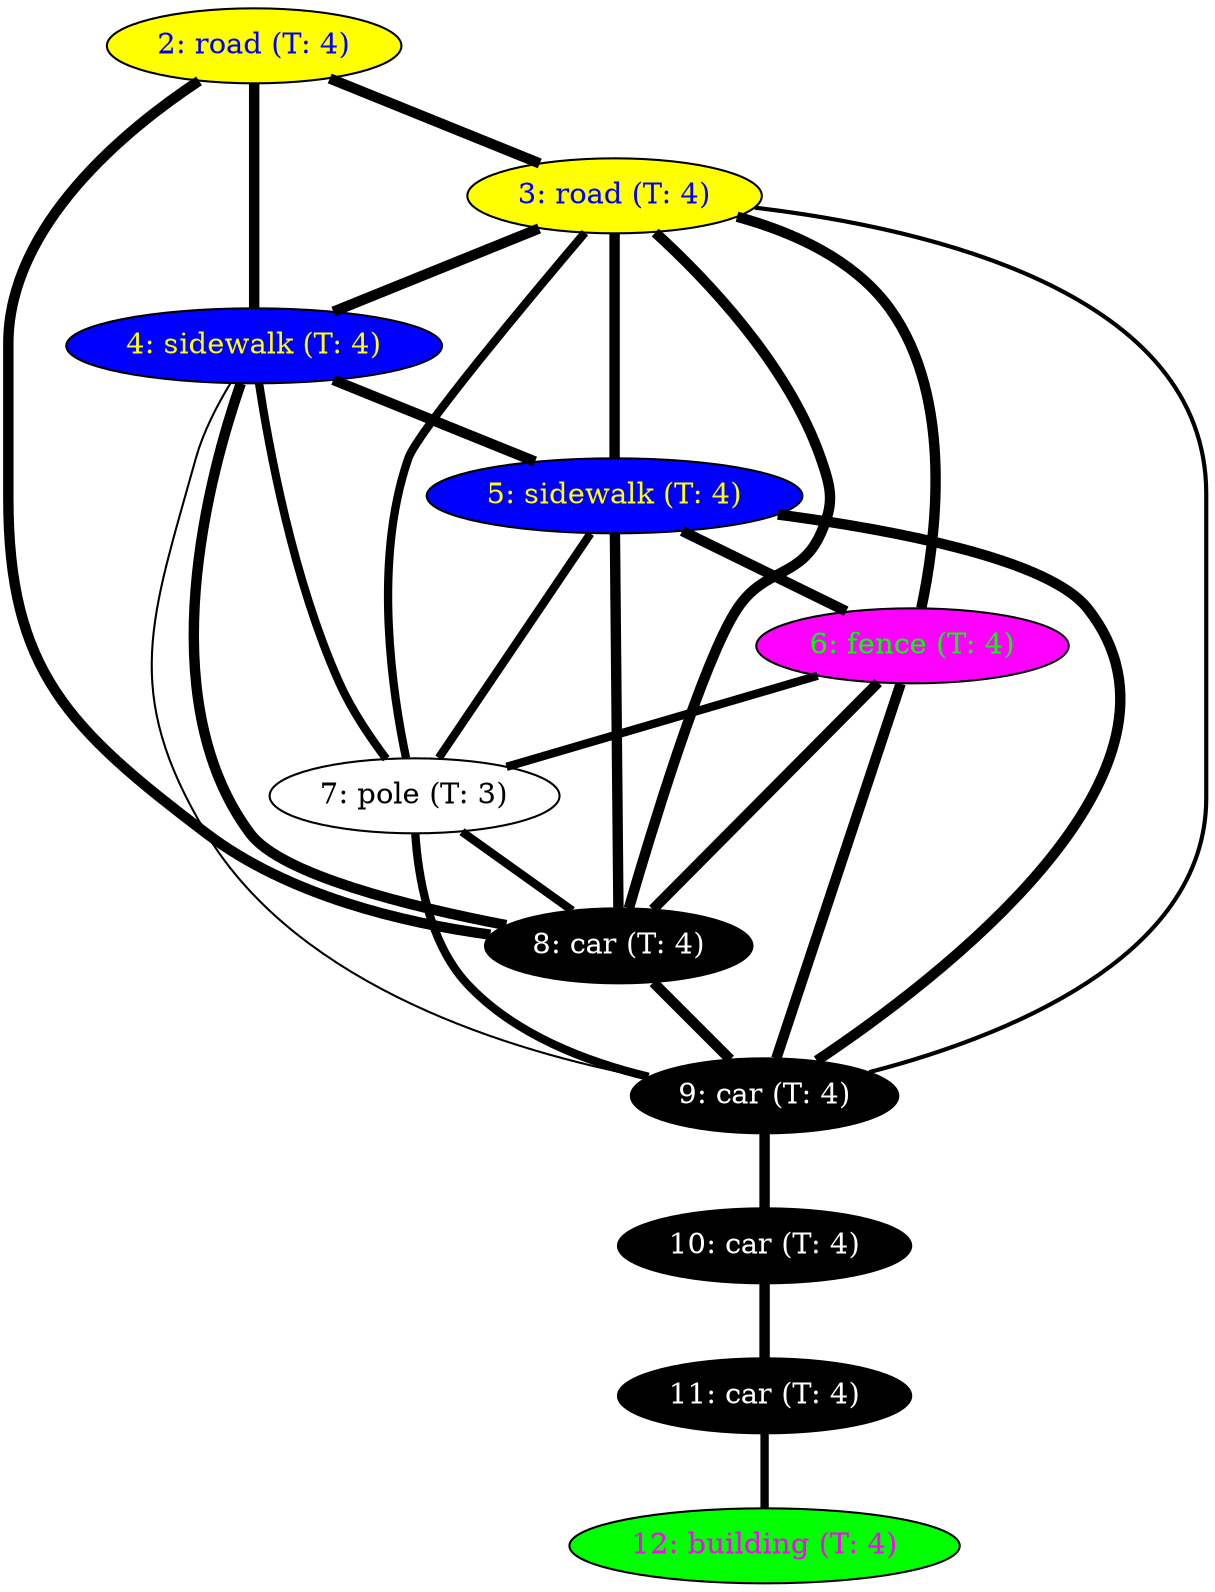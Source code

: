 // Num vertices: 11
// Num edges: 26
graph semantic_graph {
	2 [ label="2: road (T: 4)", fillcolor="#ffff00", fontcolor="#0000ff", pos = "36.7961, 109.279!", style=filled ] // 3D pos: 36.7961 109.279 2.03078 // Observers: 0,12,24,36,48,
	3 [ label="3: road (T: 4)", fillcolor="#ffff00", fontcolor="#0000ff", pos = "41.6661, 117.603!", style=filled ] // 3D pos: 41.6661 117.603 1.64887 // Observers: 0,12,24,36,48,
	4 [ label="4: sidewalk (T: 4)", fillcolor="#0000ff", fontcolor="#ffff00", pos = "40.5729, 113.919!", style=filled ] // 3D pos: 40.5729 113.919 2.08202 // Observers: 0,12,24,36,48,
	5 [ label="5: sidewalk (T: 4)", fillcolor="#0000ff", fontcolor="#ffff00", pos = "39.7301, 122.02!", style=filled ] // 3D pos: 39.7301  122.02 2.08752 // Observers: 0,12,24,36,48,
	6 [ label="6: fence (T: 4)", fillcolor="#ff00ff", fontcolor="#00ff00", pos = "35.3698, 126.427!", style=filled ] // 3D pos: 35.3698 126.427  2.7455 // Observers: 0,12,24,36,48,
	7 [ label="7: pole (T: 3)", fillcolor="#ffffff", fontcolor="#000000", pos = "40.7771, 121.359!", style=filled ] // 3D pos: 40.7771 121.359 2.32973 // Observers: 0,12,24,36,
	8 [ label="8: car (T: 4)", fillcolor="#000000", fontcolor="#ffffff", pos = "36.3176, 120.909!", style=filled ] // 3D pos: 36.3176 120.909 2.31108 // Observers: 0,12,24,36,48,
	9 [ label="9: car (T: 4)", fillcolor="#000000", fontcolor="#ffffff", pos = "29.7477, 120.81!", style=filled ] // 3D pos: 29.7477  120.81 2.33007 // Observers: 0,12,24,36,48,
	10 [ label="10: car (T: 4)", fillcolor="#000000", fontcolor="#ffffff", pos = "22.5979, 120.637!", style=filled ] // 3D pos: 22.5979 120.637 2.38508 // Observers: 0,12,24,36,48,
	11 [ label="11: car (T: 4)", fillcolor="#000000", fontcolor="#ffffff", pos = "6.30613, 119.093!", style=filled ] // 3D pos: 6.30613 119.093 2.39058 // Observers: 0,12,24,36,48,
	12 [ label="12: building (T: 4)", fillcolor="#00ff00", fontcolor="#ff00ff", pos = "4.7421, 112.976!", style=filled ] // 3D pos:  4.7421 112.976 12.6003 // Observers: 12,12,24,36,48,
	2--3 [ penwidth=5 ]
	2--4 [ penwidth=5 ]
	2--8 [ penwidth=5 ]
	3--4 [ penwidth=5 ]
	3--5 [ penwidth=5 ]
	3--6 [ penwidth=5 ]
	3--7 [ penwidth=4 ]
	3--8 [ penwidth=5 ]
	4--5 [ penwidth=5 ]
	4--7 [ penwidth=4 ]
	4--8 [ penwidth=5 ]
	5--6 [ penwidth=5 ]
	5--7 [ penwidth=4 ]
	5--8 [ penwidth=5 ]
	5--9 [ penwidth=5 ]
	6--7 [ penwidth=4 ]
	6--8 [ penwidth=5 ]
	6--9 [ penwidth=5 ]
	7--8 [ penwidth=4 ]
	7--9 [ penwidth=4 ]
	8--9 [ penwidth=5 ]
	9--10 [ penwidth=5 ]
	10--11 [ penwidth=5 ]
	11--12 [ penwidth=4 ]
	3--9 [ penwidth=2 ]
	4--9 [ penwidth=1 ]
}